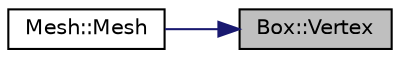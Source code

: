 digraph "Box::Vertex"
{
 // LATEX_PDF_SIZE
  edge [fontname="Helvetica",fontsize="10",labelfontname="Helvetica",labelfontsize="10"];
  node [fontname="Helvetica",fontsize="10",shape=record];
  rankdir="RL";
  Node1 [label="Box::Vertex",height=0.2,width=0.4,color="black", fillcolor="grey75", style="filled", fontcolor="black",tooltip="Returns the k-th vertex of the box."];
  Node1 -> Node2 [dir="back",color="midnightblue",fontsize="10",style="solid",fontname="Helvetica"];
  Node2 [label="Mesh::Mesh",height=0.2,width=0.4,color="black", fillcolor="white", style="filled",URL="$class_mesh.html#ae5f9b1a02370e81a0661993918d94a62",tooltip="Creates an axis aligned box."];
}
